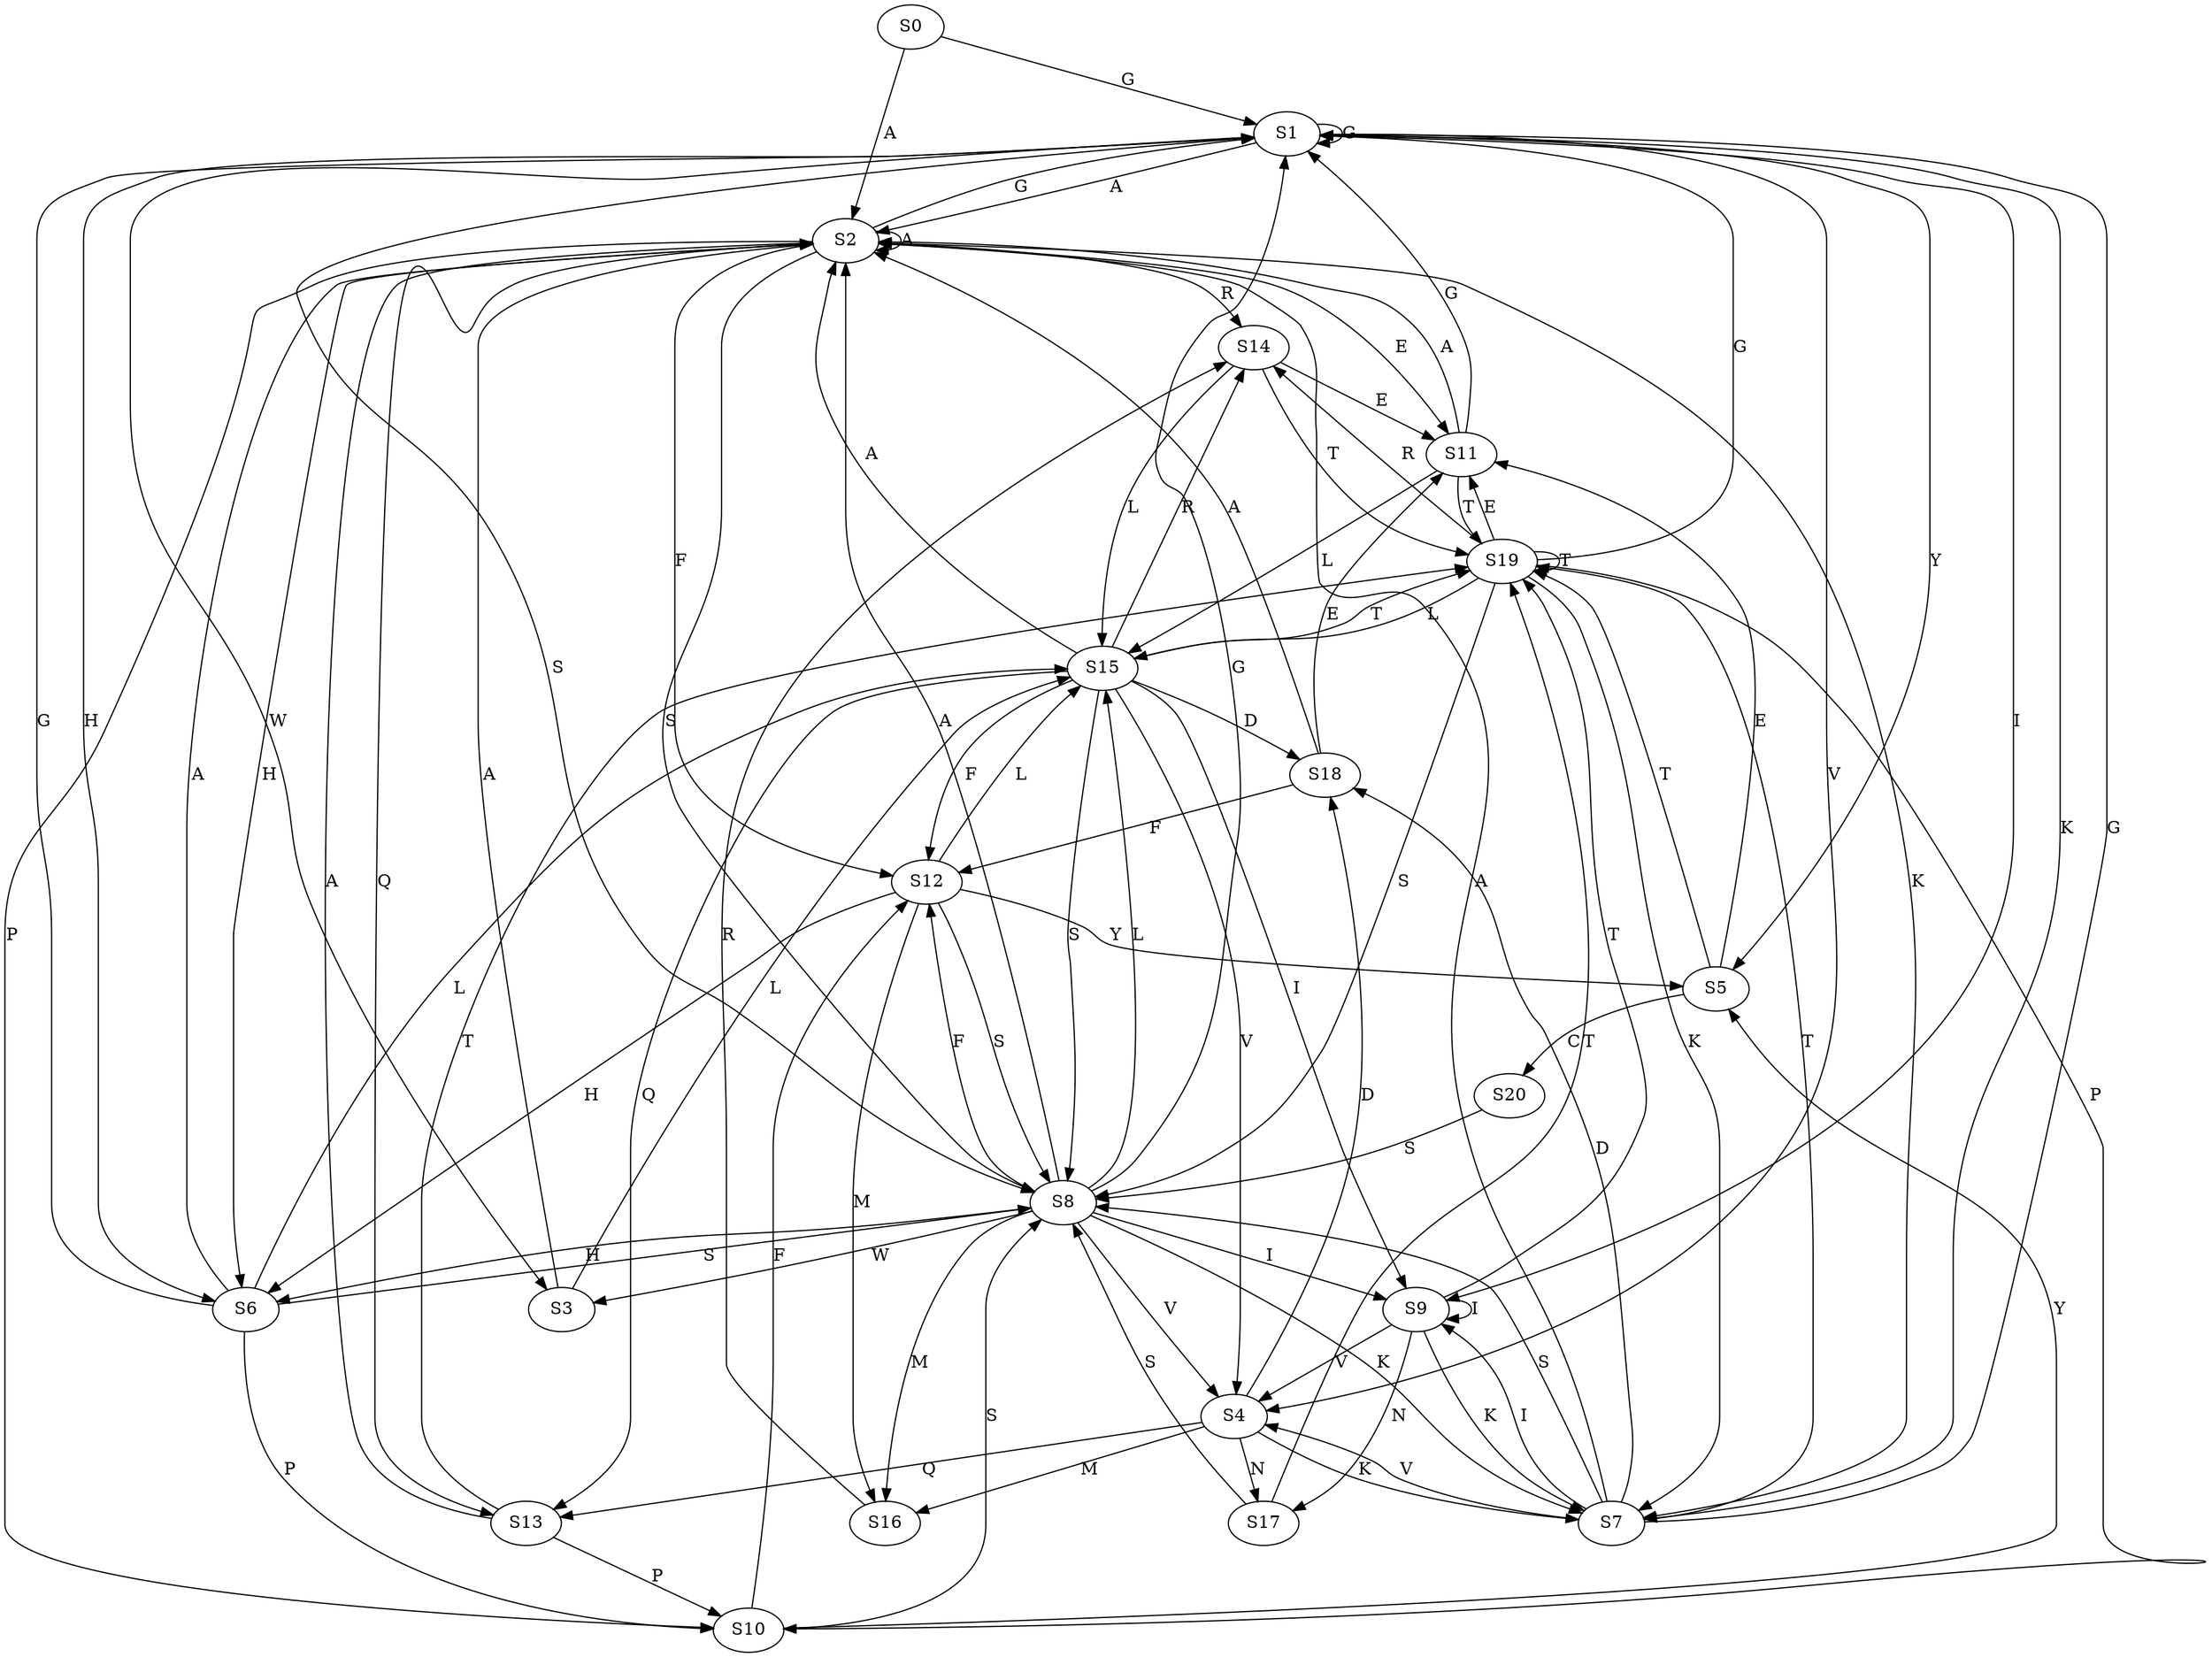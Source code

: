 strict digraph  {
	S0 -> S1 [ label = G ];
	S0 -> S2 [ label = A ];
	S1 -> S3 [ label = W ];
	S1 -> S4 [ label = V ];
	S1 -> S2 [ label = A ];
	S1 -> S5 [ label = Y ];
	S1 -> S6 [ label = H ];
	S1 -> S7 [ label = K ];
	S1 -> S8 [ label = S ];
	S1 -> S9 [ label = I ];
	S1 -> S1 [ label = G ];
	S2 -> S10 [ label = P ];
	S2 -> S7 [ label = K ];
	S2 -> S2 [ label = A ];
	S2 -> S1 [ label = G ];
	S2 -> S6 [ label = H ];
	S2 -> S11 [ label = E ];
	S2 -> S8 [ label = S ];
	S2 -> S12 [ label = F ];
	S2 -> S13 [ label = Q ];
	S2 -> S14 [ label = R ];
	S3 -> S2 [ label = A ];
	S3 -> S15 [ label = L ];
	S4 -> S16 [ label = M ];
	S4 -> S17 [ label = N ];
	S4 -> S7 [ label = K ];
	S4 -> S13 [ label = Q ];
	S4 -> S18 [ label = D ];
	S5 -> S11 [ label = E ];
	S5 -> S19 [ label = T ];
	S5 -> S20 [ label = C ];
	S6 -> S2 [ label = A ];
	S6 -> S10 [ label = P ];
	S6 -> S8 [ label = S ];
	S6 -> S1 [ label = G ];
	S6 -> S15 [ label = L ];
	S7 -> S18 [ label = D ];
	S7 -> S4 [ label = V ];
	S7 -> S1 [ label = G ];
	S7 -> S19 [ label = T ];
	S7 -> S9 [ label = I ];
	S7 -> S8 [ label = S ];
	S7 -> S2 [ label = A ];
	S8 -> S15 [ label = L ];
	S8 -> S1 [ label = G ];
	S8 -> S7 [ label = K ];
	S8 -> S2 [ label = A ];
	S8 -> S4 [ label = V ];
	S8 -> S16 [ label = M ];
	S8 -> S3 [ label = W ];
	S8 -> S9 [ label = I ];
	S8 -> S12 [ label = F ];
	S8 -> S6 [ label = H ];
	S9 -> S17 [ label = N ];
	S9 -> S7 [ label = K ];
	S9 -> S19 [ label = T ];
	S9 -> S9 [ label = I ];
	S9 -> S4 [ label = V ];
	S10 -> S8 [ label = S ];
	S10 -> S12 [ label = F ];
	S10 -> S5 [ label = Y ];
	S11 -> S1 [ label = G ];
	S11 -> S2 [ label = A ];
	S11 -> S15 [ label = L ];
	S11 -> S19 [ label = T ];
	S12 -> S16 [ label = M ];
	S12 -> S8 [ label = S ];
	S12 -> S5 [ label = Y ];
	S12 -> S6 [ label = H ];
	S12 -> S15 [ label = L ];
	S13 -> S2 [ label = A ];
	S13 -> S19 [ label = T ];
	S13 -> S10 [ label = P ];
	S14 -> S11 [ label = E ];
	S14 -> S19 [ label = T ];
	S14 -> S15 [ label = L ];
	S15 -> S4 [ label = V ];
	S15 -> S2 [ label = A ];
	S15 -> S12 [ label = F ];
	S15 -> S18 [ label = D ];
	S15 -> S8 [ label = S ];
	S15 -> S9 [ label = I ];
	S15 -> S19 [ label = T ];
	S15 -> S14 [ label = R ];
	S15 -> S13 [ label = Q ];
	S16 -> S14 [ label = R ];
	S17 -> S19 [ label = T ];
	S17 -> S8 [ label = S ];
	S18 -> S2 [ label = A ];
	S18 -> S12 [ label = F ];
	S18 -> S11 [ label = E ];
	S19 -> S7 [ label = K ];
	S19 -> S10 [ label = P ];
	S19 -> S19 [ label = T ];
	S19 -> S15 [ label = L ];
	S19 -> S14 [ label = R ];
	S19 -> S8 [ label = S ];
	S19 -> S1 [ label = G ];
	S19 -> S11 [ label = E ];
	S20 -> S8 [ label = S ];
}
